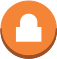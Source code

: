 <?xml version="1.0" encoding="UTF-8"?>
<dia:diagram xmlns:dia="http://www.lysator.liu.se/~alla/dia/">
  <dia:layer name="Fondo" visible="true" active="true">
    <dia:group>
      <dia:group>
        <dia:group>
          <dia:object type="Standard - Beziergon" version="0" id="O0">
            <dia:attribute name="obj_pos">
              <dia:point val="2.5,1.067"/>
            </dia:attribute>
            <dia:attribute name="obj_bb">
              <dia:rectangle val="1.116,1.067;3.884,3.814"/>
            </dia:attribute>
            <dia:attribute name="bez_points">
              <dia:point val="2.5,1.067"/>
              <dia:point val="3.264,1.067"/>
              <dia:point val="3.884,1.681"/>
              <dia:point val="3.884,2.44"/>
              <dia:point val="3.884,3.199"/>
              <dia:point val="3.264,3.814"/>
              <dia:point val="2.5,3.814"/>
              <dia:point val="1.736,3.814"/>
              <dia:point val="1.116,3.199"/>
              <dia:point val="1.116,2.44"/>
              <dia:point val="1.116,1.681"/>
              <dia:point val="1.736,1.067"/>
            </dia:attribute>
            <dia:attribute name="corner_types">
              <dia:enum val="33279680"/>
              <dia:enum val="0"/>
              <dia:enum val="0"/>
              <dia:enum val="0"/>
              <dia:enum val="0"/>
            </dia:attribute>
            <dia:attribute name="line_color">
              <dia:color val="#f58536"/>
            </dia:attribute>
            <dia:attribute name="line_width">
              <dia:real val="0"/>
            </dia:attribute>
            <dia:attribute name="inner_color">
              <dia:color val="#f58536"/>
            </dia:attribute>
            <dia:attribute name="show_background">
              <dia:boolean val="true"/>
            </dia:attribute>
          </dia:object>
        </dia:group>
        <dia:group>
          <dia:object type="Standard - BezierLine" version="0" id="O1">
            <dia:attribute name="obj_pos">
              <dia:point val="3.715,3.099"/>
            </dia:attribute>
            <dia:attribute name="obj_bb">
              <dia:rectangle val="0.116,2.44;3.715,3.933"/>
            </dia:attribute>
            <dia:attribute name="bez_points">
              <dia:point val="3.715,3.099"/>
              <dia:point val="3.715,3.219"/>
              <dia:point val="3.715,3.099"/>
              <dia:point val="3.715,3.219"/>
              <dia:point val="3.48,3.644"/>
              <dia:point val="3.024,3.933"/>
              <dia:point val="2.5,3.933"/>
              <dia:point val="1.736,3.933"/>
              <dia:point val="1.116,3.318"/>
              <dia:point val="1.116,2.56"/>
              <dia:point val="1.116,2.44"/>
              <dia:point val="1.116,2.56"/>
              <dia:point val="1.116,2.44"/>
              <dia:point val="1.116,3.199"/>
              <dia:point val="1.736,3.814"/>
              <dia:point val="2.5,3.814"/>
              <dia:point val="3.024,3.814"/>
              <dia:point val="3.48,3.525"/>
              <dia:point val="3.715,3.099"/>
            </dia:attribute>
            <dia:attribute name="corner_types">
              <dia:enum val="0"/>
              <dia:enum val="0"/>
              <dia:enum val="0"/>
              <dia:enum val="0"/>
              <dia:enum val="0"/>
              <dia:enum val="0"/>
              <dia:enum val="0"/>
            </dia:attribute>
            <dia:attribute name="line_color">
              <dia:color val="#9d5025"/>
            </dia:attribute>
            <dia:attribute name="line_width">
              <dia:real val="0"/>
            </dia:attribute>
          </dia:object>
          <dia:object type="Standard - BezierLine" version="0" id="O2">
            <dia:attribute name="obj_pos">
              <dia:point val="3.884,2.44"/>
            </dia:attribute>
            <dia:attribute name="obj_bb">
              <dia:rectangle val="2.87,2.44;4.87,2.897"/>
            </dia:attribute>
            <dia:attribute name="bez_points">
              <dia:point val="3.884,2.44"/>
              <dia:point val="3.884,2.56"/>
              <dia:point val="3.884,2.44"/>
              <dia:point val="3.884,2.56"/>
              <dia:point val="3.884,2.626"/>
              <dia:point val="3.879,2.692"/>
              <dia:point val="3.87,2.756"/>
              <dia:point val="3.87,2.637"/>
              <dia:point val="3.87,2.756"/>
              <dia:point val="3.87,2.637"/>
              <dia:point val="3.879,2.572"/>
              <dia:point val="3.884,2.507"/>
              <dia:point val="3.884,2.44"/>
            </dia:attribute>
            <dia:attribute name="corner_types">
              <dia:enum val="0"/>
              <dia:enum val="0"/>
              <dia:enum val="0"/>
              <dia:enum val="0"/>
              <dia:enum val="0"/>
            </dia:attribute>
            <dia:attribute name="line_color">
              <dia:color val="#9d5025"/>
            </dia:attribute>
            <dia:attribute name="line_width">
              <dia:real val="0"/>
            </dia:attribute>
          </dia:object>
          <dia:object type="Standard - BezierLine" version="0" id="O3">
            <dia:attribute name="obj_pos">
              <dia:point val="3.87,2.637"/>
            </dia:attribute>
            <dia:attribute name="obj_bb">
              <dia:rectangle val="3.819,2.637;3.87,2.977"/>
            </dia:attribute>
            <dia:attribute name="bez_points">
              <dia:point val="3.87,2.637"/>
              <dia:point val="3.87,2.756"/>
              <dia:point val="3.87,2.637"/>
              <dia:point val="3.87,2.756"/>
              <dia:point val="3.859,2.832"/>
              <dia:point val="3.842,2.906"/>
              <dia:point val="3.819,2.977"/>
              <dia:point val="3.819,2.858"/>
              <dia:point val="3.819,2.977"/>
              <dia:point val="3.819,2.858"/>
              <dia:point val="3.842,2.787"/>
              <dia:point val="3.859,2.713"/>
              <dia:point val="3.87,2.637"/>
            </dia:attribute>
            <dia:attribute name="corner_types">
              <dia:enum val="0"/>
              <dia:enum val="0"/>
              <dia:enum val="0"/>
              <dia:enum val="0"/>
              <dia:enum val="0"/>
            </dia:attribute>
            <dia:attribute name="line_color">
              <dia:color val="#9d5025"/>
            </dia:attribute>
            <dia:attribute name="line_width">
              <dia:real val="0"/>
            </dia:attribute>
          </dia:object>
          <dia:object type="Standard - BezierLine" version="0" id="O4">
            <dia:attribute name="obj_pos">
              <dia:point val="3.819,2.858"/>
            </dia:attribute>
            <dia:attribute name="obj_bb">
              <dia:rectangle val="3.715,2.858;3.819,3.219"/>
            </dia:attribute>
            <dia:attribute name="bez_points">
              <dia:point val="3.819,2.858"/>
              <dia:point val="3.819,2.977"/>
              <dia:point val="3.819,2.858"/>
              <dia:point val="3.819,2.977"/>
              <dia:point val="3.792,3.062"/>
              <dia:point val="3.757,3.142"/>
              <dia:point val="3.715,3.219"/>
              <dia:point val="3.715,3.099"/>
              <dia:point val="3.715,3.219"/>
              <dia:point val="3.715,3.099"/>
              <dia:point val="3.757,3.023"/>
              <dia:point val="3.792,2.942"/>
              <dia:point val="3.819,2.858"/>
            </dia:attribute>
            <dia:attribute name="corner_types">
              <dia:enum val="0"/>
              <dia:enum val="0"/>
              <dia:enum val="0"/>
              <dia:enum val="0"/>
              <dia:enum val="0"/>
            </dia:attribute>
            <dia:attribute name="line_color">
              <dia:color val="#9d5025"/>
            </dia:attribute>
            <dia:attribute name="line_width">
              <dia:real val="0"/>
            </dia:attribute>
          </dia:object>
        </dia:group>
        <dia:object type="Standard - Beziergon" version="0" id="O5">
          <dia:attribute name="obj_pos">
            <dia:point val="3.884,2.44"/>
          </dia:attribute>
          <dia:attribute name="obj_bb">
            <dia:rectangle val="0.116,2.44;4.884,3.933"/>
          </dia:attribute>
          <dia:attribute name="bez_points">
            <dia:point val="3.884,2.44"/>
            <dia:point val="3.884,2.56"/>
            <dia:point val="3.884,2.44"/>
            <dia:point val="3.884,2.56"/>
            <dia:point val="3.884,3.318"/>
            <dia:point val="3.264,3.933"/>
            <dia:point val="2.5,3.933"/>
            <dia:point val="1.736,3.933"/>
            <dia:point val="1.116,3.318"/>
            <dia:point val="1.116,2.56"/>
            <dia:point val="1.116,2.44"/>
            <dia:point val="1.116,2.56"/>
            <dia:point val="1.116,2.44"/>
            <dia:point val="1.116,3.199"/>
            <dia:point val="1.736,3.814"/>
            <dia:point val="2.5,3.814"/>
            <dia:point val="3.264,3.814"/>
            <dia:point val="3.884,3.199"/>
          </dia:attribute>
          <dia:attribute name="corner_types">
            <dia:enum val="-1548163432"/>
            <dia:enum val="0"/>
            <dia:enum val="0"/>
            <dia:enum val="0"/>
            <dia:enum val="0"/>
            <dia:enum val="0"/>
            <dia:enum val="0"/>
          </dia:attribute>
          <dia:attribute name="line_color">
            <dia:color val="#9d5025"/>
          </dia:attribute>
          <dia:attribute name="line_width">
            <dia:real val="0"/>
          </dia:attribute>
          <dia:attribute name="inner_color">
            <dia:color val="#9d5025"/>
          </dia:attribute>
          <dia:attribute name="show_background">
            <dia:boolean val="true"/>
          </dia:attribute>
        </dia:object>
        <dia:object type="Standard - Beziergon" version="0" id="O6">
          <dia:attribute name="obj_pos">
            <dia:point val="2.908,2.393"/>
          </dia:attribute>
          <dia:attribute name="obj_bb">
            <dia:rectangle val="1.888,1.727;3.112,3.074"/>
          </dia:attribute>
          <dia:attribute name="bez_points">
            <dia:point val="2.908,2.393"/>
            <dia:point val="2.908,2.086"/>
            <dia:point val="2.908,2.393"/>
            <dia:point val="2.908,2.086"/>
            <dia:point val="2.887,1.884"/>
            <dia:point val="2.712,1.727"/>
            <dia:point val="2.503,1.727"/>
            <dia:point val="2.293,1.727"/>
            <dia:point val="2.119,1.883"/>
            <dia:point val="2.098,2.086"/>
            <dia:point val="2.098,2.393"/>
            <dia:point val="2.098,2.086"/>
            <dia:point val="2.098,2.393"/>
            <dia:point val="1.888,2.393"/>
            <dia:point val="2.098,2.393"/>
            <dia:point val="1.888,2.393"/>
            <dia:point val="1.888,3.074"/>
            <dia:point val="1.888,2.393"/>
            <dia:point val="1.888,3.074"/>
            <dia:point val="3.112,3.074"/>
            <dia:point val="1.888,3.074"/>
            <dia:point val="3.112,3.074"/>
            <dia:point val="3.112,2.393"/>
            <dia:point val="3.112,3.074"/>
            <dia:point val="3.112,2.393"/>
            <dia:point val="2.908,2.393"/>
            <dia:point val="3.112,2.393"/>
          </dia:attribute>
          <dia:attribute name="corner_types">
            <dia:enum val="-1548163432"/>
            <dia:enum val="0"/>
            <dia:enum val="0"/>
            <dia:enum val="0"/>
            <dia:enum val="0"/>
            <dia:enum val="0"/>
            <dia:enum val="0"/>
            <dia:enum val="0"/>
            <dia:enum val="0"/>
            <dia:enum val="0"/>
          </dia:attribute>
          <dia:attribute name="line_color">
            <dia:color val="#ffffff"/>
          </dia:attribute>
          <dia:attribute name="line_width">
            <dia:real val="0"/>
          </dia:attribute>
          <dia:attribute name="show_background">
            <dia:boolean val="true"/>
          </dia:attribute>
        </dia:object>
        <dia:object type="Standard - Beziergon" version="0" id="O7">
          <dia:attribute name="obj_pos">
            <dia:point val="2.71,2.393"/>
          </dia:attribute>
          <dia:attribute name="obj_bb">
            <dia:rectangle val="2.293,1.899;2.711,2.393"/>
          </dia:attribute>
          <dia:attribute name="bez_points">
            <dia:point val="2.71,2.393"/>
            <dia:point val="2.293,2.393"/>
            <dia:point val="2.71,2.393"/>
            <dia:point val="2.293,2.393"/>
            <dia:point val="2.295,2.086"/>
            <dia:point val="2.293,2.393"/>
            <dia:point val="2.295,2.086"/>
            <dia:point val="2.295,2.086"/>
            <dia:point val="2.294,1.898"/>
            <dia:point val="2.503,1.899"/>
            <dia:point val="2.702,1.899"/>
            <dia:point val="2.711,2.086"/>
            <dia:point val="2.711,2.086"/>
            <dia:point val="2.71,2.393"/>
            <dia:point val="2.711,2.086"/>
          </dia:attribute>
          <dia:attribute name="corner_types">
            <dia:enum val="-1548163448"/>
            <dia:enum val="0"/>
            <dia:enum val="0"/>
            <dia:enum val="0"/>
            <dia:enum val="0"/>
            <dia:enum val="0"/>
          </dia:attribute>
          <dia:attribute name="line_color">
            <dia:color val="#ffffff"/>
          </dia:attribute>
          <dia:attribute name="line_width">
            <dia:real val="0"/>
          </dia:attribute>
          <dia:attribute name="show_background">
            <dia:boolean val="true"/>
          </dia:attribute>
        </dia:object>
      </dia:group>
    </dia:group>
  </dia:layer>
</dia:diagram>
